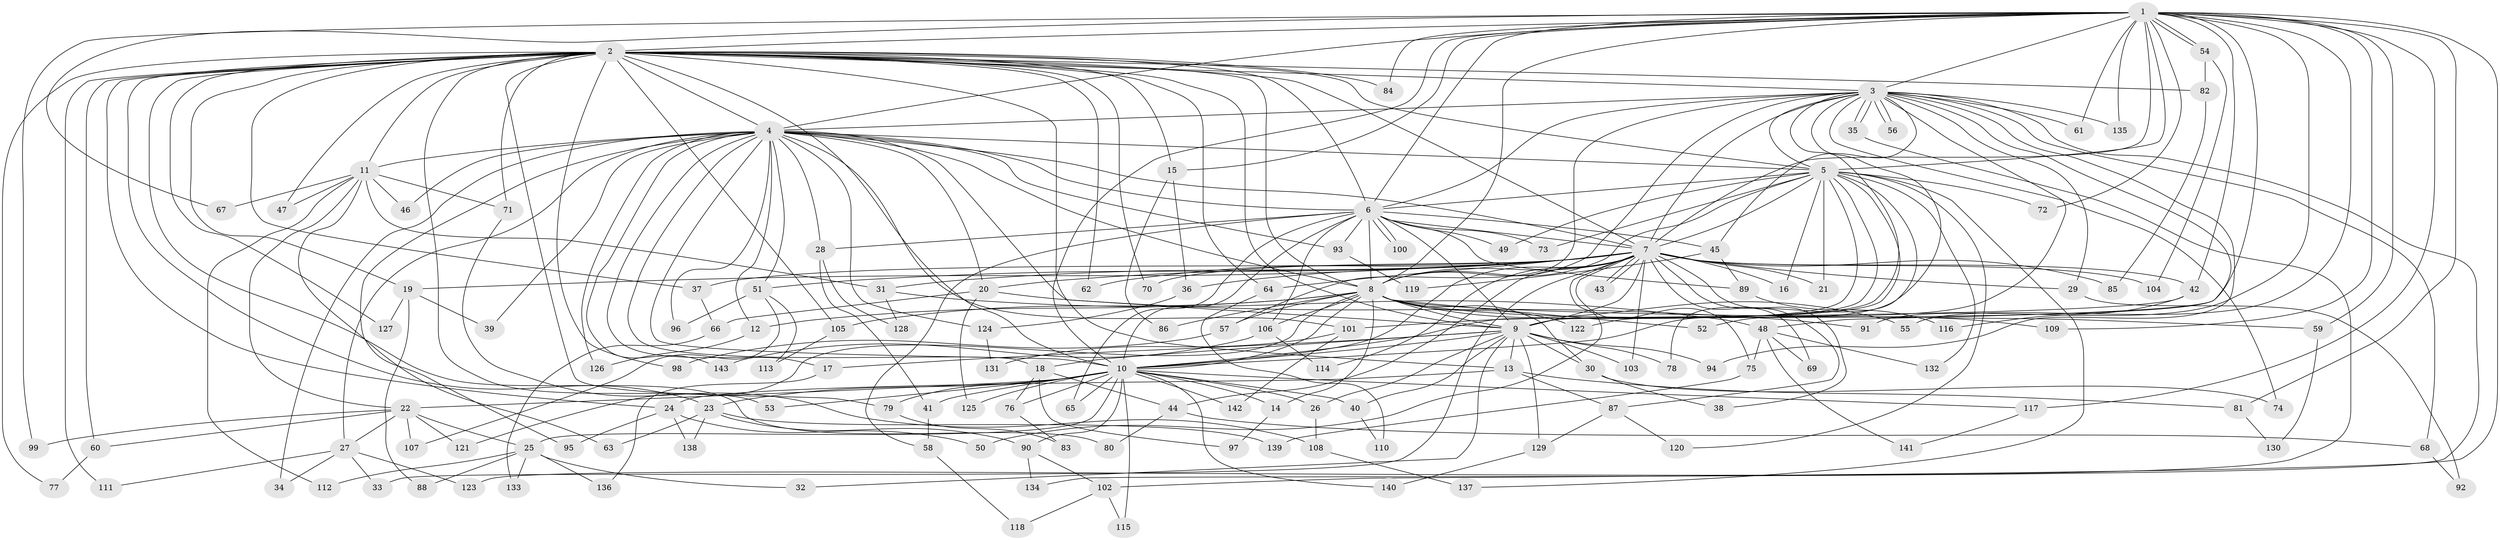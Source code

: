 // coarse degree distribution, {2: 0.32558139534883723, 5: 0.06976744186046512, 22: 0.011627906976744186, 8: 0.023255813953488372, 3: 0.2558139534883721, 24: 0.011627906976744186, 29: 0.011627906976744186, 1: 0.03488372093023256, 6: 0.011627906976744186, 25: 0.011627906976744186, 16: 0.03488372093023256, 4: 0.1511627906976744, 7: 0.023255813953488372, 20: 0.011627906976744186, 31: 0.011627906976744186}
// Generated by graph-tools (version 1.1) at 2025/36/03/04/25 23:36:15]
// undirected, 143 vertices, 311 edges
graph export_dot {
  node [color=gray90,style=filled];
  1;
  2;
  3;
  4;
  5;
  6;
  7;
  8;
  9;
  10;
  11;
  12;
  13;
  14;
  15;
  16;
  17;
  18;
  19;
  20;
  21;
  22;
  23;
  24;
  25;
  26;
  27;
  28;
  29;
  30;
  31;
  32;
  33;
  34;
  35;
  36;
  37;
  38;
  39;
  40;
  41;
  42;
  43;
  44;
  45;
  46;
  47;
  48;
  49;
  50;
  51;
  52;
  53;
  54;
  55;
  56;
  57;
  58;
  59;
  60;
  61;
  62;
  63;
  64;
  65;
  66;
  67;
  68;
  69;
  70;
  71;
  72;
  73;
  74;
  75;
  76;
  77;
  78;
  79;
  80;
  81;
  82;
  83;
  84;
  85;
  86;
  87;
  88;
  89;
  90;
  91;
  92;
  93;
  94;
  95;
  96;
  97;
  98;
  99;
  100;
  101;
  102;
  103;
  104;
  105;
  106;
  107;
  108;
  109;
  110;
  111;
  112;
  113;
  114;
  115;
  116;
  117;
  118;
  119;
  120;
  121;
  122;
  123;
  124;
  125;
  126;
  127;
  128;
  129;
  130;
  131;
  132;
  133;
  134;
  135;
  136;
  137;
  138;
  139;
  140;
  141;
  142;
  143;
  1 -- 2;
  1 -- 3;
  1 -- 4;
  1 -- 5;
  1 -- 6;
  1 -- 7;
  1 -- 8;
  1 -- 9;
  1 -- 10;
  1 -- 15;
  1 -- 42;
  1 -- 54;
  1 -- 54;
  1 -- 55;
  1 -- 59;
  1 -- 61;
  1 -- 67;
  1 -- 72;
  1 -- 81;
  1 -- 84;
  1 -- 91;
  1 -- 99;
  1 -- 102;
  1 -- 109;
  1 -- 117;
  1 -- 135;
  2 -- 3;
  2 -- 4;
  2 -- 5;
  2 -- 6;
  2 -- 7;
  2 -- 8;
  2 -- 9;
  2 -- 10;
  2 -- 11;
  2 -- 13;
  2 -- 15;
  2 -- 19;
  2 -- 23;
  2 -- 24;
  2 -- 37;
  2 -- 47;
  2 -- 53;
  2 -- 60;
  2 -- 62;
  2 -- 64;
  2 -- 70;
  2 -- 71;
  2 -- 77;
  2 -- 79;
  2 -- 80;
  2 -- 82;
  2 -- 84;
  2 -- 98;
  2 -- 105;
  2 -- 111;
  2 -- 127;
  3 -- 4;
  3 -- 5;
  3 -- 6;
  3 -- 7;
  3 -- 8;
  3 -- 9;
  3 -- 10;
  3 -- 29;
  3 -- 35;
  3 -- 35;
  3 -- 45;
  3 -- 48;
  3 -- 52;
  3 -- 56;
  3 -- 56;
  3 -- 57;
  3 -- 61;
  3 -- 68;
  3 -- 74;
  3 -- 94;
  3 -- 134;
  3 -- 135;
  4 -- 5;
  4 -- 6;
  4 -- 7;
  4 -- 8;
  4 -- 9;
  4 -- 10;
  4 -- 11;
  4 -- 12;
  4 -- 17;
  4 -- 18;
  4 -- 20;
  4 -- 27;
  4 -- 28;
  4 -- 34;
  4 -- 39;
  4 -- 46;
  4 -- 51;
  4 -- 93;
  4 -- 95;
  4 -- 96;
  4 -- 101;
  4 -- 124;
  4 -- 126;
  4 -- 143;
  5 -- 6;
  5 -- 7;
  5 -- 8;
  5 -- 9;
  5 -- 10;
  5 -- 16;
  5 -- 21;
  5 -- 49;
  5 -- 72;
  5 -- 73;
  5 -- 78;
  5 -- 120;
  5 -- 122;
  5 -- 132;
  5 -- 137;
  6 -- 7;
  6 -- 8;
  6 -- 9;
  6 -- 10;
  6 -- 28;
  6 -- 45;
  6 -- 49;
  6 -- 58;
  6 -- 65;
  6 -- 73;
  6 -- 89;
  6 -- 93;
  6 -- 100;
  6 -- 100;
  6 -- 106;
  7 -- 8;
  7 -- 9;
  7 -- 10;
  7 -- 16;
  7 -- 19;
  7 -- 20;
  7 -- 21;
  7 -- 29;
  7 -- 31;
  7 -- 33;
  7 -- 36;
  7 -- 37;
  7 -- 38;
  7 -- 42;
  7 -- 43;
  7 -- 43;
  7 -- 44;
  7 -- 50;
  7 -- 51;
  7 -- 62;
  7 -- 64;
  7 -- 69;
  7 -- 70;
  7 -- 75;
  7 -- 85;
  7 -- 87;
  7 -- 103;
  7 -- 104;
  7 -- 114;
  8 -- 9;
  8 -- 10;
  8 -- 12;
  8 -- 14;
  8 -- 30;
  8 -- 52;
  8 -- 55;
  8 -- 57;
  8 -- 59;
  8 -- 86;
  8 -- 105;
  8 -- 106;
  8 -- 109;
  8 -- 121;
  8 -- 122;
  9 -- 10;
  9 -- 13;
  9 -- 17;
  9 -- 18;
  9 -- 26;
  9 -- 30;
  9 -- 32;
  9 -- 40;
  9 -- 78;
  9 -- 94;
  9 -- 103;
  9 -- 129;
  10 -- 14;
  10 -- 22;
  10 -- 23;
  10 -- 25;
  10 -- 26;
  10 -- 40;
  10 -- 41;
  10 -- 53;
  10 -- 65;
  10 -- 76;
  10 -- 79;
  10 -- 90;
  10 -- 115;
  10 -- 117;
  10 -- 125;
  10 -- 140;
  10 -- 142;
  11 -- 22;
  11 -- 31;
  11 -- 46;
  11 -- 47;
  11 -- 63;
  11 -- 67;
  11 -- 71;
  11 -- 112;
  12 -- 126;
  13 -- 24;
  13 -- 81;
  13 -- 87;
  14 -- 97;
  15 -- 36;
  15 -- 86;
  17 -- 136;
  18 -- 44;
  18 -- 76;
  18 -- 97;
  19 -- 39;
  19 -- 88;
  19 -- 127;
  20 -- 66;
  20 -- 91;
  20 -- 125;
  22 -- 25;
  22 -- 27;
  22 -- 60;
  22 -- 99;
  22 -- 107;
  22 -- 121;
  23 -- 63;
  23 -- 90;
  23 -- 138;
  23 -- 139;
  24 -- 50;
  24 -- 95;
  24 -- 138;
  25 -- 32;
  25 -- 88;
  25 -- 112;
  25 -- 133;
  25 -- 136;
  26 -- 108;
  27 -- 33;
  27 -- 34;
  27 -- 111;
  27 -- 123;
  28 -- 41;
  28 -- 128;
  29 -- 92;
  30 -- 38;
  30 -- 74;
  31 -- 48;
  31 -- 128;
  35 -- 123;
  36 -- 124;
  37 -- 66;
  40 -- 110;
  41 -- 58;
  42 -- 101;
  42 -- 116;
  44 -- 68;
  44 -- 80;
  45 -- 89;
  45 -- 119;
  48 -- 69;
  48 -- 75;
  48 -- 132;
  48 -- 141;
  51 -- 96;
  51 -- 107;
  51 -- 113;
  54 -- 82;
  54 -- 104;
  57 -- 98;
  58 -- 118;
  59 -- 130;
  60 -- 77;
  64 -- 110;
  66 -- 133;
  68 -- 92;
  71 -- 108;
  75 -- 139;
  76 -- 83;
  79 -- 83;
  81 -- 130;
  82 -- 85;
  87 -- 120;
  87 -- 129;
  89 -- 116;
  90 -- 102;
  90 -- 134;
  93 -- 119;
  101 -- 131;
  101 -- 142;
  102 -- 115;
  102 -- 118;
  105 -- 113;
  106 -- 114;
  106 -- 143;
  108 -- 137;
  117 -- 141;
  124 -- 131;
  129 -- 140;
}
